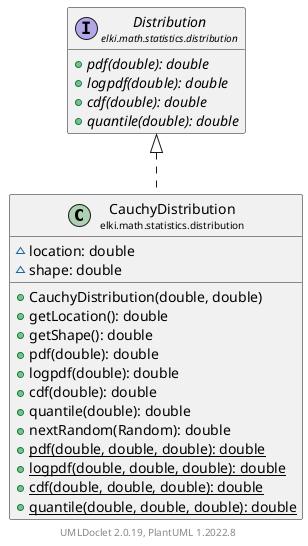 @startuml
    remove .*\.(Instance|Par|Parameterizer|Factory)$
    set namespaceSeparator none
    hide empty fields
    hide empty methods

    class "<size:14>CauchyDistribution\n<size:10>elki.math.statistics.distribution" as elki.math.statistics.distribution.CauchyDistribution [[CauchyDistribution.html]] {
        ~location: double
        ~shape: double
        +CauchyDistribution(double, double)
        +getLocation(): double
        +getShape(): double
        +pdf(double): double
        +logpdf(double): double
        +cdf(double): double
        +quantile(double): double
        +nextRandom(Random): double
        {static} +pdf(double, double, double): double
        {static} +logpdf(double, double, double): double
        {static} +cdf(double, double, double): double
        {static} +quantile(double, double, double): double
    }

    interface "<size:14>Distribution\n<size:10>elki.math.statistics.distribution" as elki.math.statistics.distribution.Distribution [[Distribution.html]] {
        {abstract} +pdf(double): double
        {abstract} +logpdf(double): double
        {abstract} +cdf(double): double
        {abstract} +quantile(double): double
    }
    class "<size:14>CauchyDistribution.Par\n<size:10>elki.math.statistics.distribution" as elki.math.statistics.distribution.CauchyDistribution.Par [[CauchyDistribution.Par.html]]

    elki.math.statistics.distribution.Distribution <|.. elki.math.statistics.distribution.CauchyDistribution
    elki.math.statistics.distribution.CauchyDistribution +-- elki.math.statistics.distribution.CauchyDistribution.Par

    center footer UMLDoclet 2.0.19, PlantUML 1.2022.8
@enduml
